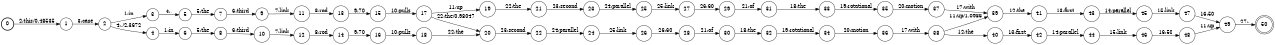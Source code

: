 digraph FST {
rankdir = LR;
size = "8.5,11";
label = "";
center = 1;
orientation = Portrait;
ranksep = "0.4";
nodesep = "0.25";
0 [label = "0", shape = circle, style = bold, fontsize = 14]
	0 -> 1 [label = "2:this/0.48535", fontsize = 14];
1 [label = "1", shape = circle, style = solid, fontsize = 14]
	1 -> 2 [label = "3:case", fontsize = 14];
2 [label = "2", shape = circle, style = solid, fontsize = 14]
	2 -> 3 [label = "1:in", fontsize = 14];
	2 -> 4 [label = "4:,/2.3672", fontsize = 14];
3 [label = "3", shape = circle, style = solid, fontsize = 14]
	3 -> 5 [label = "4:,", fontsize = 14];
4 [label = "4", shape = circle, style = solid, fontsize = 14]
	4 -> 6 [label = "1:in", fontsize = 14];
5 [label = "5", shape = circle, style = solid, fontsize = 14]
	5 -> 7 [label = "5:the", fontsize = 14];
6 [label = "6", shape = circle, style = solid, fontsize = 14]
	6 -> 8 [label = "5:the", fontsize = 14];
7 [label = "7", shape = circle, style = solid, fontsize = 14]
	7 -> 9 [label = "6:third", fontsize = 14];
8 [label = "8", shape = circle, style = solid, fontsize = 14]
	8 -> 10 [label = "6:third", fontsize = 14];
9 [label = "9", shape = circle, style = solid, fontsize = 14]
	9 -> 11 [label = "7:link", fontsize = 14];
10 [label = "10", shape = circle, style = solid, fontsize = 14]
	10 -> 12 [label = "7:link", fontsize = 14];
11 [label = "11", shape = circle, style = solid, fontsize = 14]
	11 -> 13 [label = "8:rod", fontsize = 14];
12 [label = "12", shape = circle, style = solid, fontsize = 14]
	12 -> 14 [label = "8:rod", fontsize = 14];
13 [label = "13", shape = circle, style = solid, fontsize = 14]
	13 -> 15 [label = "9:70", fontsize = 14];
14 [label = "14", shape = circle, style = solid, fontsize = 14]
	14 -> 16 [label = "9:70", fontsize = 14];
15 [label = "15", shape = circle, style = solid, fontsize = 14]
	15 -> 17 [label = "10:pulls", fontsize = 14];
16 [label = "16", shape = circle, style = solid, fontsize = 14]
	16 -> 18 [label = "10:pulls", fontsize = 14];
17 [label = "17", shape = circle, style = solid, fontsize = 14]
	17 -> 20 [label = "22:the/0.98047", fontsize = 14];
	17 -> 19 [label = "11:up", fontsize = 14];
18 [label = "18", shape = circle, style = solid, fontsize = 14]
	18 -> 20 [label = "22:the", fontsize = 14];
19 [label = "19", shape = circle, style = solid, fontsize = 14]
	19 -> 21 [label = "22:the", fontsize = 14];
20 [label = "20", shape = circle, style = solid, fontsize = 14]
	20 -> 22 [label = "23:second", fontsize = 14];
21 [label = "21", shape = circle, style = solid, fontsize = 14]
	21 -> 23 [label = "23:second", fontsize = 14];
22 [label = "22", shape = circle, style = solid, fontsize = 14]
	22 -> 24 [label = "24:parallel", fontsize = 14];
23 [label = "23", shape = circle, style = solid, fontsize = 14]
	23 -> 25 [label = "24:parallel", fontsize = 14];
24 [label = "24", shape = circle, style = solid, fontsize = 14]
	24 -> 26 [label = "25:link", fontsize = 14];
25 [label = "25", shape = circle, style = solid, fontsize = 14]
	25 -> 27 [label = "25:link", fontsize = 14];
26 [label = "26", shape = circle, style = solid, fontsize = 14]
	26 -> 28 [label = "26:60", fontsize = 14];
27 [label = "27", shape = circle, style = solid, fontsize = 14]
	27 -> 29 [label = "26:60", fontsize = 14];
28 [label = "28", shape = circle, style = solid, fontsize = 14]
	28 -> 30 [label = "21:of", fontsize = 14];
29 [label = "29", shape = circle, style = solid, fontsize = 14]
	29 -> 31 [label = "21:of", fontsize = 14];
30 [label = "30", shape = circle, style = solid, fontsize = 14]
	30 -> 32 [label = "18:the", fontsize = 14];
31 [label = "31", shape = circle, style = solid, fontsize = 14]
	31 -> 33 [label = "18:the", fontsize = 14];
32 [label = "32", shape = circle, style = solid, fontsize = 14]
	32 -> 34 [label = "19:rotational", fontsize = 14];
33 [label = "33", shape = circle, style = solid, fontsize = 14]
	33 -> 35 [label = "19:rotational", fontsize = 14];
34 [label = "34", shape = circle, style = solid, fontsize = 14]
	34 -> 36 [label = "20:motion", fontsize = 14];
35 [label = "35", shape = circle, style = solid, fontsize = 14]
	35 -> 37 [label = "20:motion", fontsize = 14];
36 [label = "36", shape = circle, style = solid, fontsize = 14]
	36 -> 38 [label = "17:with", fontsize = 14];
37 [label = "37", shape = circle, style = solid, fontsize = 14]
	37 -> 39 [label = "17:with", fontsize = 14];
38 [label = "38", shape = circle, style = solid, fontsize = 14]
	38 -> 40 [label = "12:the", fontsize = 14];
	38 -> 39 [label = "11:up/1.0986", fontsize = 14];
39 [label = "39", shape = circle, style = solid, fontsize = 14]
	39 -> 41 [label = "12:the", fontsize = 14];
40 [label = "40", shape = circle, style = solid, fontsize = 14]
	40 -> 42 [label = "13:first", fontsize = 14];
41 [label = "41", shape = circle, style = solid, fontsize = 14]
	41 -> 43 [label = "13:first", fontsize = 14];
42 [label = "42", shape = circle, style = solid, fontsize = 14]
	42 -> 44 [label = "14:parallel", fontsize = 14];
43 [label = "43", shape = circle, style = solid, fontsize = 14]
	43 -> 45 [label = "14:parallel", fontsize = 14];
44 [label = "44", shape = circle, style = solid, fontsize = 14]
	44 -> 46 [label = "15:link", fontsize = 14];
45 [label = "45", shape = circle, style = solid, fontsize = 14]
	45 -> 47 [label = "15:link", fontsize = 14];
46 [label = "46", shape = circle, style = solid, fontsize = 14]
	46 -> 48 [label = "16:50", fontsize = 14];
47 [label = "47", shape = circle, style = solid, fontsize = 14]
	47 -> 49 [label = "16:50", fontsize = 14];
48 [label = "48", shape = circle, style = solid, fontsize = 14]
	48 -> 49 [label = "11:up", fontsize = 14];
49 [label = "49", shape = circle, style = solid, fontsize = 14]
	49 -> 50 [label = "27:.", fontsize = 14];
50 [label = "50", shape = doublecircle, style = solid, fontsize = 14]
}
